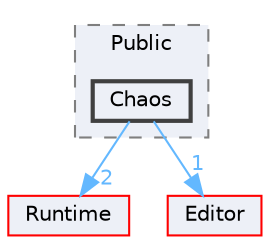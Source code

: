 digraph "Chaos"
{
 // INTERACTIVE_SVG=YES
 // LATEX_PDF_SIZE
  bgcolor="transparent";
  edge [fontname=Helvetica,fontsize=10,labelfontname=Helvetica,labelfontsize=10];
  node [fontname=Helvetica,fontsize=10,shape=box,height=0.2,width=0.4];
  compound=true
  subgraph clusterdir_0e613ee2f7fb5477f757b8991c0b50a1 {
    graph [ bgcolor="#edf0f7", pencolor="grey50", label="Public", fontname=Helvetica,fontsize=10 style="filled,dashed", URL="dir_0e613ee2f7fb5477f757b8991c0b50a1.html",tooltip=""]
  dir_38326dc2df93bdc66573544450df252c [label="Chaos", fillcolor="#edf0f7", color="grey25", style="filled,bold", URL="dir_38326dc2df93bdc66573544450df252c.html",tooltip=""];
  }
  dir_7536b172fbd480bfd146a1b1acd6856b [label="Runtime", fillcolor="#edf0f7", color="red", style="filled", URL="dir_7536b172fbd480bfd146a1b1acd6856b.html",tooltip=""];
  dir_b26507eead720464ba2ac6bbc6dcec5f [label="Editor", fillcolor="#edf0f7", color="red", style="filled", URL="dir_b26507eead720464ba2ac6bbc6dcec5f.html",tooltip=""];
  dir_38326dc2df93bdc66573544450df252c->dir_7536b172fbd480bfd146a1b1acd6856b [headlabel="2", labeldistance=1.5 headhref="dir_000131_000984.html" href="dir_000131_000984.html" color="steelblue1" fontcolor="steelblue1"];
  dir_38326dc2df93bdc66573544450df252c->dir_b26507eead720464ba2ac6bbc6dcec5f [headlabel="1", labeldistance=1.5 headhref="dir_000131_000357.html" href="dir_000131_000357.html" color="steelblue1" fontcolor="steelblue1"];
}
